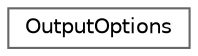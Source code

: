 digraph "Graphical Class Hierarchy"
{
 // LATEX_PDF_SIZE
  bgcolor="transparent";
  edge [fontname=Helvetica,fontsize=10,labelfontname=Helvetica,labelfontsize=10];
  node [fontname=Helvetica,fontsize=10,shape=box,height=0.2,width=0.4];
  rankdir="LR";
  Node0 [id="Node000000",label="OutputOptions",height=0.2,width=0.4,color="grey40", fillcolor="white", style="filled",URL="$struct_output_options.html",tooltip="Store options for output types."];
}
